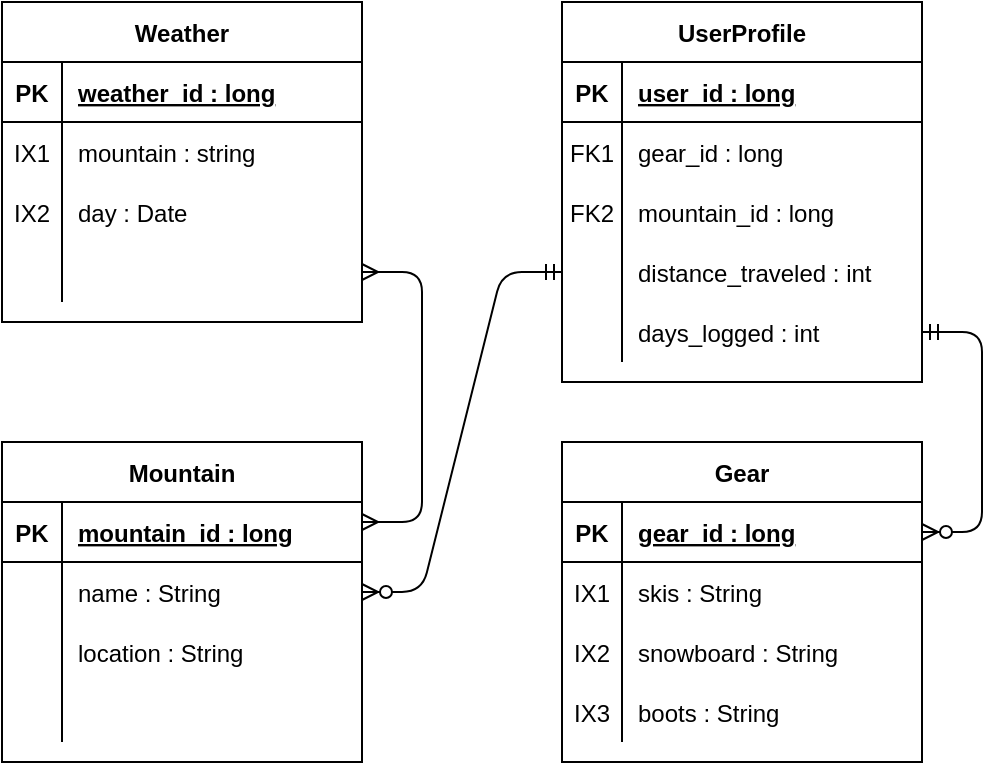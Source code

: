 <mxfile version="13.8.0" type="device"><diagram id="PxN5cnfLiamracQWi69M" name="Page-1"><mxGraphModel dx="712" dy="523" grid="1" gridSize="10" guides="1" tooltips="1" connect="1" arrows="1" fold="1" page="1" pageScale="1" pageWidth="850" pageHeight="1100" math="0" shadow="0"><root><mxCell id="0"/><mxCell id="1" parent="0"/><mxCell id="aA3GFom0Gth4XknSyG1t-1" value="Weather" style="shape=table;startSize=30;container=1;collapsible=1;childLayout=tableLayout;fixedRows=1;rowLines=0;fontStyle=1;align=center;resizeLast=1;" vertex="1" parent="1"><mxGeometry x="120" y="80" width="180" height="160" as="geometry"/></mxCell><mxCell id="aA3GFom0Gth4XknSyG1t-2" value="" style="shape=partialRectangle;collapsible=0;dropTarget=0;pointerEvents=0;fillColor=none;top=0;left=0;bottom=1;right=0;points=[[0,0.5],[1,0.5]];portConstraint=eastwest;" vertex="1" parent="aA3GFom0Gth4XknSyG1t-1"><mxGeometry y="30" width="180" height="30" as="geometry"/></mxCell><mxCell id="aA3GFom0Gth4XknSyG1t-3" value="PK" style="shape=partialRectangle;connectable=0;fillColor=none;top=0;left=0;bottom=0;right=0;fontStyle=1;overflow=hidden;" vertex="1" parent="aA3GFom0Gth4XknSyG1t-2"><mxGeometry width="30" height="30" as="geometry"/></mxCell><mxCell id="aA3GFom0Gth4XknSyG1t-4" value="weather_id : long" style="shape=partialRectangle;connectable=0;fillColor=none;top=0;left=0;bottom=0;right=0;align=left;spacingLeft=6;fontStyle=5;overflow=hidden;" vertex="1" parent="aA3GFom0Gth4XknSyG1t-2"><mxGeometry x="30" width="150" height="30" as="geometry"/></mxCell><mxCell id="aA3GFom0Gth4XknSyG1t-5" value="" style="shape=partialRectangle;collapsible=0;dropTarget=0;pointerEvents=0;fillColor=none;top=0;left=0;bottom=0;right=0;points=[[0,0.5],[1,0.5]];portConstraint=eastwest;" vertex="1" parent="aA3GFom0Gth4XknSyG1t-1"><mxGeometry y="60" width="180" height="30" as="geometry"/></mxCell><mxCell id="aA3GFom0Gth4XknSyG1t-6" value="IX1" style="shape=partialRectangle;connectable=0;fillColor=none;top=0;left=0;bottom=0;right=0;editable=1;overflow=hidden;" vertex="1" parent="aA3GFom0Gth4XknSyG1t-5"><mxGeometry width="30" height="30" as="geometry"/></mxCell><mxCell id="aA3GFom0Gth4XknSyG1t-7" value="mountain : string" style="shape=partialRectangle;connectable=0;fillColor=none;top=0;left=0;bottom=0;right=0;align=left;spacingLeft=6;overflow=hidden;" vertex="1" parent="aA3GFom0Gth4XknSyG1t-5"><mxGeometry x="30" width="150" height="30" as="geometry"/></mxCell><mxCell id="aA3GFom0Gth4XknSyG1t-8" value="" style="shape=partialRectangle;collapsible=0;dropTarget=0;pointerEvents=0;fillColor=none;top=0;left=0;bottom=0;right=0;points=[[0,0.5],[1,0.5]];portConstraint=eastwest;" vertex="1" parent="aA3GFom0Gth4XknSyG1t-1"><mxGeometry y="90" width="180" height="30" as="geometry"/></mxCell><mxCell id="aA3GFom0Gth4XknSyG1t-9" value="IX2" style="shape=partialRectangle;connectable=0;fillColor=none;top=0;left=0;bottom=0;right=0;editable=1;overflow=hidden;" vertex="1" parent="aA3GFom0Gth4XknSyG1t-8"><mxGeometry width="30" height="30" as="geometry"/></mxCell><mxCell id="aA3GFom0Gth4XknSyG1t-10" value="day : Date" style="shape=partialRectangle;connectable=0;fillColor=none;top=0;left=0;bottom=0;right=0;align=left;spacingLeft=6;overflow=hidden;" vertex="1" parent="aA3GFom0Gth4XknSyG1t-8"><mxGeometry x="30" width="150" height="30" as="geometry"/></mxCell><mxCell id="aA3GFom0Gth4XknSyG1t-11" value="" style="shape=partialRectangle;collapsible=0;dropTarget=0;pointerEvents=0;fillColor=none;top=0;left=0;bottom=0;right=0;points=[[0,0.5],[1,0.5]];portConstraint=eastwest;" vertex="1" parent="aA3GFom0Gth4XknSyG1t-1"><mxGeometry y="120" width="180" height="30" as="geometry"/></mxCell><mxCell id="aA3GFom0Gth4XknSyG1t-12" value="" style="shape=partialRectangle;connectable=0;fillColor=none;top=0;left=0;bottom=0;right=0;editable=1;overflow=hidden;" vertex="1" parent="aA3GFom0Gth4XknSyG1t-11"><mxGeometry width="30" height="30" as="geometry"/></mxCell><mxCell id="aA3GFom0Gth4XknSyG1t-13" value="" style="shape=partialRectangle;connectable=0;fillColor=none;top=0;left=0;bottom=0;right=0;align=left;spacingLeft=6;overflow=hidden;" vertex="1" parent="aA3GFom0Gth4XknSyG1t-11"><mxGeometry x="30" width="150" height="30" as="geometry"/></mxCell><mxCell id="aA3GFom0Gth4XknSyG1t-14" value="UserProfile" style="shape=table;startSize=30;container=1;collapsible=1;childLayout=tableLayout;fixedRows=1;rowLines=0;fontStyle=1;align=center;resizeLast=1;" vertex="1" parent="1"><mxGeometry x="400" y="80" width="180" height="190" as="geometry"/></mxCell><mxCell id="aA3GFom0Gth4XknSyG1t-15" value="" style="shape=partialRectangle;collapsible=0;dropTarget=0;pointerEvents=0;fillColor=none;top=0;left=0;bottom=1;right=0;points=[[0,0.5],[1,0.5]];portConstraint=eastwest;" vertex="1" parent="aA3GFom0Gth4XknSyG1t-14"><mxGeometry y="30" width="180" height="30" as="geometry"/></mxCell><mxCell id="aA3GFom0Gth4XknSyG1t-16" value="PK" style="shape=partialRectangle;connectable=0;fillColor=none;top=0;left=0;bottom=0;right=0;fontStyle=1;overflow=hidden;" vertex="1" parent="aA3GFom0Gth4XknSyG1t-15"><mxGeometry width="30" height="30" as="geometry"/></mxCell><mxCell id="aA3GFom0Gth4XknSyG1t-17" value="user_id : long" style="shape=partialRectangle;connectable=0;fillColor=none;top=0;left=0;bottom=0;right=0;align=left;spacingLeft=6;fontStyle=5;overflow=hidden;" vertex="1" parent="aA3GFom0Gth4XknSyG1t-15"><mxGeometry x="30" width="150" height="30" as="geometry"/></mxCell><mxCell id="aA3GFom0Gth4XknSyG1t-18" value="" style="shape=partialRectangle;collapsible=0;dropTarget=0;pointerEvents=0;fillColor=none;top=0;left=0;bottom=0;right=0;points=[[0,0.5],[1,0.5]];portConstraint=eastwest;" vertex="1" parent="aA3GFom0Gth4XknSyG1t-14"><mxGeometry y="60" width="180" height="30" as="geometry"/></mxCell><mxCell id="aA3GFom0Gth4XknSyG1t-19" value="FK1" style="shape=partialRectangle;connectable=0;fillColor=none;top=0;left=0;bottom=0;right=0;editable=1;overflow=hidden;" vertex="1" parent="aA3GFom0Gth4XknSyG1t-18"><mxGeometry width="30" height="30" as="geometry"/></mxCell><mxCell id="aA3GFom0Gth4XknSyG1t-20" value="gear_id : long" style="shape=partialRectangle;connectable=0;fillColor=none;top=0;left=0;bottom=0;right=0;align=left;spacingLeft=6;overflow=hidden;" vertex="1" parent="aA3GFom0Gth4XknSyG1t-18"><mxGeometry x="30" width="150" height="30" as="geometry"/></mxCell><mxCell id="aA3GFom0Gth4XknSyG1t-21" value="" style="shape=partialRectangle;collapsible=0;dropTarget=0;pointerEvents=0;fillColor=none;top=0;left=0;bottom=0;right=0;points=[[0,0.5],[1,0.5]];portConstraint=eastwest;" vertex="1" parent="aA3GFom0Gth4XknSyG1t-14"><mxGeometry y="90" width="180" height="30" as="geometry"/></mxCell><mxCell id="aA3GFom0Gth4XknSyG1t-22" value="FK2" style="shape=partialRectangle;connectable=0;fillColor=none;top=0;left=0;bottom=0;right=0;editable=1;overflow=hidden;" vertex="1" parent="aA3GFom0Gth4XknSyG1t-21"><mxGeometry width="30" height="30" as="geometry"/></mxCell><mxCell id="aA3GFom0Gth4XknSyG1t-23" value="mountain_id : long" style="shape=partialRectangle;connectable=0;fillColor=none;top=0;left=0;bottom=0;right=0;align=left;spacingLeft=6;overflow=hidden;" vertex="1" parent="aA3GFom0Gth4XknSyG1t-21"><mxGeometry x="30" width="150" height="30" as="geometry"/></mxCell><mxCell id="aA3GFom0Gth4XknSyG1t-24" value="" style="shape=partialRectangle;collapsible=0;dropTarget=0;pointerEvents=0;fillColor=none;top=0;left=0;bottom=0;right=0;points=[[0,0.5],[1,0.5]];portConstraint=eastwest;" vertex="1" parent="aA3GFom0Gth4XknSyG1t-14"><mxGeometry y="120" width="180" height="30" as="geometry"/></mxCell><mxCell id="aA3GFom0Gth4XknSyG1t-25" value="" style="shape=partialRectangle;connectable=0;fillColor=none;top=0;left=0;bottom=0;right=0;editable=1;overflow=hidden;" vertex="1" parent="aA3GFom0Gth4XknSyG1t-24"><mxGeometry width="30" height="30" as="geometry"/></mxCell><mxCell id="aA3GFom0Gth4XknSyG1t-26" value="distance_traveled : int" style="shape=partialRectangle;connectable=0;fillColor=none;top=0;left=0;bottom=0;right=0;align=left;spacingLeft=6;overflow=hidden;" vertex="1" parent="aA3GFom0Gth4XknSyG1t-24"><mxGeometry x="30" width="150" height="30" as="geometry"/></mxCell><mxCell id="aA3GFom0Gth4XknSyG1t-42" value="" style="shape=partialRectangle;collapsible=0;dropTarget=0;pointerEvents=0;fillColor=none;top=0;left=0;bottom=0;right=0;points=[[0,0.5],[1,0.5]];portConstraint=eastwest;" vertex="1" parent="aA3GFom0Gth4XknSyG1t-14"><mxGeometry y="150" width="180" height="30" as="geometry"/></mxCell><mxCell id="aA3GFom0Gth4XknSyG1t-43" value="" style="shape=partialRectangle;connectable=0;fillColor=none;top=0;left=0;bottom=0;right=0;editable=1;overflow=hidden;" vertex="1" parent="aA3GFom0Gth4XknSyG1t-42"><mxGeometry width="30" height="30" as="geometry"/></mxCell><mxCell id="aA3GFom0Gth4XknSyG1t-44" value="days_logged : int" style="shape=partialRectangle;connectable=0;fillColor=none;top=0;left=0;bottom=0;right=0;align=left;spacingLeft=6;overflow=hidden;" vertex="1" parent="aA3GFom0Gth4XknSyG1t-42"><mxGeometry x="30" width="150" height="30" as="geometry"/></mxCell><mxCell id="aA3GFom0Gth4XknSyG1t-27" value="Gear" style="shape=table;startSize=30;container=1;collapsible=1;childLayout=tableLayout;fixedRows=1;rowLines=0;fontStyle=1;align=center;resizeLast=1;" vertex="1" parent="1"><mxGeometry x="400" y="300" width="180" height="160" as="geometry"/></mxCell><mxCell id="aA3GFom0Gth4XknSyG1t-28" value="" style="shape=partialRectangle;collapsible=0;dropTarget=0;pointerEvents=0;fillColor=none;top=0;left=0;bottom=1;right=0;points=[[0,0.5],[1,0.5]];portConstraint=eastwest;" vertex="1" parent="aA3GFom0Gth4XknSyG1t-27"><mxGeometry y="30" width="180" height="30" as="geometry"/></mxCell><mxCell id="aA3GFom0Gth4XknSyG1t-29" value="PK" style="shape=partialRectangle;connectable=0;fillColor=none;top=0;left=0;bottom=0;right=0;fontStyle=1;overflow=hidden;" vertex="1" parent="aA3GFom0Gth4XknSyG1t-28"><mxGeometry width="30" height="30" as="geometry"/></mxCell><mxCell id="aA3GFom0Gth4XknSyG1t-30" value="gear_id : long" style="shape=partialRectangle;connectable=0;fillColor=none;top=0;left=0;bottom=0;right=0;align=left;spacingLeft=6;fontStyle=5;overflow=hidden;" vertex="1" parent="aA3GFom0Gth4XknSyG1t-28"><mxGeometry x="30" width="150" height="30" as="geometry"/></mxCell><mxCell id="aA3GFom0Gth4XknSyG1t-31" value="" style="shape=partialRectangle;collapsible=0;dropTarget=0;pointerEvents=0;fillColor=none;top=0;left=0;bottom=0;right=0;points=[[0,0.5],[1,0.5]];portConstraint=eastwest;" vertex="1" parent="aA3GFom0Gth4XknSyG1t-27"><mxGeometry y="60" width="180" height="30" as="geometry"/></mxCell><mxCell id="aA3GFom0Gth4XknSyG1t-32" value="IX1" style="shape=partialRectangle;connectable=0;fillColor=none;top=0;left=0;bottom=0;right=0;editable=1;overflow=hidden;" vertex="1" parent="aA3GFom0Gth4XknSyG1t-31"><mxGeometry width="30" height="30" as="geometry"/></mxCell><mxCell id="aA3GFom0Gth4XknSyG1t-33" value="skis : String" style="shape=partialRectangle;connectable=0;fillColor=none;top=0;left=0;bottom=0;right=0;align=left;spacingLeft=6;overflow=hidden;" vertex="1" parent="aA3GFom0Gth4XknSyG1t-31"><mxGeometry x="30" width="150" height="30" as="geometry"/></mxCell><mxCell id="aA3GFom0Gth4XknSyG1t-34" value="" style="shape=partialRectangle;collapsible=0;dropTarget=0;pointerEvents=0;fillColor=none;top=0;left=0;bottom=0;right=0;points=[[0,0.5],[1,0.5]];portConstraint=eastwest;" vertex="1" parent="aA3GFom0Gth4XknSyG1t-27"><mxGeometry y="90" width="180" height="30" as="geometry"/></mxCell><mxCell id="aA3GFom0Gth4XknSyG1t-35" value="IX2" style="shape=partialRectangle;connectable=0;fillColor=none;top=0;left=0;bottom=0;right=0;editable=1;overflow=hidden;" vertex="1" parent="aA3GFom0Gth4XknSyG1t-34"><mxGeometry width="30" height="30" as="geometry"/></mxCell><mxCell id="aA3GFom0Gth4XknSyG1t-36" value="snowboard : String" style="shape=partialRectangle;connectable=0;fillColor=none;top=0;left=0;bottom=0;right=0;align=left;spacingLeft=6;overflow=hidden;" vertex="1" parent="aA3GFom0Gth4XknSyG1t-34"><mxGeometry x="30" width="150" height="30" as="geometry"/></mxCell><mxCell id="aA3GFom0Gth4XknSyG1t-37" value="" style="shape=partialRectangle;collapsible=0;dropTarget=0;pointerEvents=0;fillColor=none;top=0;left=0;bottom=0;right=0;points=[[0,0.5],[1,0.5]];portConstraint=eastwest;" vertex="1" parent="aA3GFom0Gth4XknSyG1t-27"><mxGeometry y="120" width="180" height="30" as="geometry"/></mxCell><mxCell id="aA3GFom0Gth4XknSyG1t-38" value="IX3" style="shape=partialRectangle;connectable=0;fillColor=none;top=0;left=0;bottom=0;right=0;editable=1;overflow=hidden;" vertex="1" parent="aA3GFom0Gth4XknSyG1t-37"><mxGeometry width="30" height="30" as="geometry"/></mxCell><mxCell id="aA3GFom0Gth4XknSyG1t-39" value="boots : String" style="shape=partialRectangle;connectable=0;fillColor=none;top=0;left=0;bottom=0;right=0;align=left;spacingLeft=6;overflow=hidden;" vertex="1" parent="aA3GFom0Gth4XknSyG1t-37"><mxGeometry x="30" width="150" height="30" as="geometry"/></mxCell><mxCell id="aA3GFom0Gth4XknSyG1t-45" value="Mountain" style="shape=table;startSize=30;container=1;collapsible=1;childLayout=tableLayout;fixedRows=1;rowLines=0;fontStyle=1;align=center;resizeLast=1;" vertex="1" parent="1"><mxGeometry x="120" y="300" width="180" height="160" as="geometry"/></mxCell><mxCell id="aA3GFom0Gth4XknSyG1t-46" value="" style="shape=partialRectangle;collapsible=0;dropTarget=0;pointerEvents=0;fillColor=none;top=0;left=0;bottom=1;right=0;points=[[0,0.5],[1,0.5]];portConstraint=eastwest;" vertex="1" parent="aA3GFom0Gth4XknSyG1t-45"><mxGeometry y="30" width="180" height="30" as="geometry"/></mxCell><mxCell id="aA3GFom0Gth4XknSyG1t-47" value="PK" style="shape=partialRectangle;connectable=0;fillColor=none;top=0;left=0;bottom=0;right=0;fontStyle=1;overflow=hidden;" vertex="1" parent="aA3GFom0Gth4XknSyG1t-46"><mxGeometry width="30" height="30" as="geometry"/></mxCell><mxCell id="aA3GFom0Gth4XknSyG1t-48" value="mountain_id : long" style="shape=partialRectangle;connectable=0;fillColor=none;top=0;left=0;bottom=0;right=0;align=left;spacingLeft=6;fontStyle=5;overflow=hidden;" vertex="1" parent="aA3GFom0Gth4XknSyG1t-46"><mxGeometry x="30" width="150" height="30" as="geometry"/></mxCell><mxCell id="aA3GFom0Gth4XknSyG1t-49" value="" style="shape=partialRectangle;collapsible=0;dropTarget=0;pointerEvents=0;fillColor=none;top=0;left=0;bottom=0;right=0;points=[[0,0.5],[1,0.5]];portConstraint=eastwest;" vertex="1" parent="aA3GFom0Gth4XknSyG1t-45"><mxGeometry y="60" width="180" height="30" as="geometry"/></mxCell><mxCell id="aA3GFom0Gth4XknSyG1t-50" value="" style="shape=partialRectangle;connectable=0;fillColor=none;top=0;left=0;bottom=0;right=0;editable=1;overflow=hidden;" vertex="1" parent="aA3GFom0Gth4XknSyG1t-49"><mxGeometry width="30" height="30" as="geometry"/></mxCell><mxCell id="aA3GFom0Gth4XknSyG1t-51" value="name : String" style="shape=partialRectangle;connectable=0;fillColor=none;top=0;left=0;bottom=0;right=0;align=left;spacingLeft=6;overflow=hidden;" vertex="1" parent="aA3GFom0Gth4XknSyG1t-49"><mxGeometry x="30" width="150" height="30" as="geometry"/></mxCell><mxCell id="aA3GFom0Gth4XknSyG1t-52" value="" style="shape=partialRectangle;collapsible=0;dropTarget=0;pointerEvents=0;fillColor=none;top=0;left=0;bottom=0;right=0;points=[[0,0.5],[1,0.5]];portConstraint=eastwest;" vertex="1" parent="aA3GFom0Gth4XknSyG1t-45"><mxGeometry y="90" width="180" height="30" as="geometry"/></mxCell><mxCell id="aA3GFom0Gth4XknSyG1t-53" value="" style="shape=partialRectangle;connectable=0;fillColor=none;top=0;left=0;bottom=0;right=0;editable=1;overflow=hidden;" vertex="1" parent="aA3GFom0Gth4XknSyG1t-52"><mxGeometry width="30" height="30" as="geometry"/></mxCell><mxCell id="aA3GFom0Gth4XknSyG1t-54" value="location : String" style="shape=partialRectangle;connectable=0;fillColor=none;top=0;left=0;bottom=0;right=0;align=left;spacingLeft=6;overflow=hidden;" vertex="1" parent="aA3GFom0Gth4XknSyG1t-52"><mxGeometry x="30" width="150" height="30" as="geometry"/></mxCell><mxCell id="aA3GFom0Gth4XknSyG1t-55" value="" style="shape=partialRectangle;collapsible=0;dropTarget=0;pointerEvents=0;fillColor=none;top=0;left=0;bottom=0;right=0;points=[[0,0.5],[1,0.5]];portConstraint=eastwest;" vertex="1" parent="aA3GFom0Gth4XknSyG1t-45"><mxGeometry y="120" width="180" height="30" as="geometry"/></mxCell><mxCell id="aA3GFom0Gth4XknSyG1t-56" value="" style="shape=partialRectangle;connectable=0;fillColor=none;top=0;left=0;bottom=0;right=0;editable=1;overflow=hidden;" vertex="1" parent="aA3GFom0Gth4XknSyG1t-55"><mxGeometry width="30" height="30" as="geometry"/></mxCell><mxCell id="aA3GFom0Gth4XknSyG1t-57" value="" style="shape=partialRectangle;connectable=0;fillColor=none;top=0;left=0;bottom=0;right=0;align=left;spacingLeft=6;overflow=hidden;" vertex="1" parent="aA3GFom0Gth4XknSyG1t-55"><mxGeometry x="30" width="150" height="30" as="geometry"/></mxCell><mxCell id="aA3GFom0Gth4XknSyG1t-59" value="" style="edgeStyle=entityRelationEdgeStyle;fontSize=12;html=1;endArrow=ERzeroToMany;startArrow=ERmandOne;entryX=1;entryY=0.5;entryDx=0;entryDy=0;exitX=0;exitY=0.5;exitDx=0;exitDy=0;" edge="1" parent="1" source="aA3GFom0Gth4XknSyG1t-24" target="aA3GFom0Gth4XknSyG1t-49"><mxGeometry width="100" height="100" relative="1" as="geometry"><mxPoint x="360" y="180" as="sourcePoint"/><mxPoint x="420" y="220" as="targetPoint"/></mxGeometry></mxCell><mxCell id="aA3GFom0Gth4XknSyG1t-60" value="" style="edgeStyle=entityRelationEdgeStyle;fontSize=12;html=1;endArrow=ERmany;startArrow=ERmany;exitX=1;exitY=0.25;exitDx=0;exitDy=0;entryX=1;entryY=0.5;entryDx=0;entryDy=0;" edge="1" parent="1" source="aA3GFom0Gth4XknSyG1t-45" target="aA3GFom0Gth4XknSyG1t-11"><mxGeometry width="100" height="100" relative="1" as="geometry"><mxPoint x="20" y="250" as="sourcePoint"/><mxPoint x="120" y="150" as="targetPoint"/></mxGeometry></mxCell><mxCell id="aA3GFom0Gth4XknSyG1t-61" value="" style="edgeStyle=entityRelationEdgeStyle;fontSize=12;html=1;endArrow=ERzeroToMany;startArrow=ERmandOne;entryX=1;entryY=0.5;entryDx=0;entryDy=0;exitX=1;exitY=0.5;exitDx=0;exitDy=0;" edge="1" parent="1" source="aA3GFom0Gth4XknSyG1t-42" target="aA3GFom0Gth4XknSyG1t-28"><mxGeometry width="100" height="100" relative="1" as="geometry"><mxPoint x="690" y="210" as="sourcePoint"/><mxPoint x="590" y="370" as="targetPoint"/></mxGeometry></mxCell></root></mxGraphModel></diagram></mxfile>
